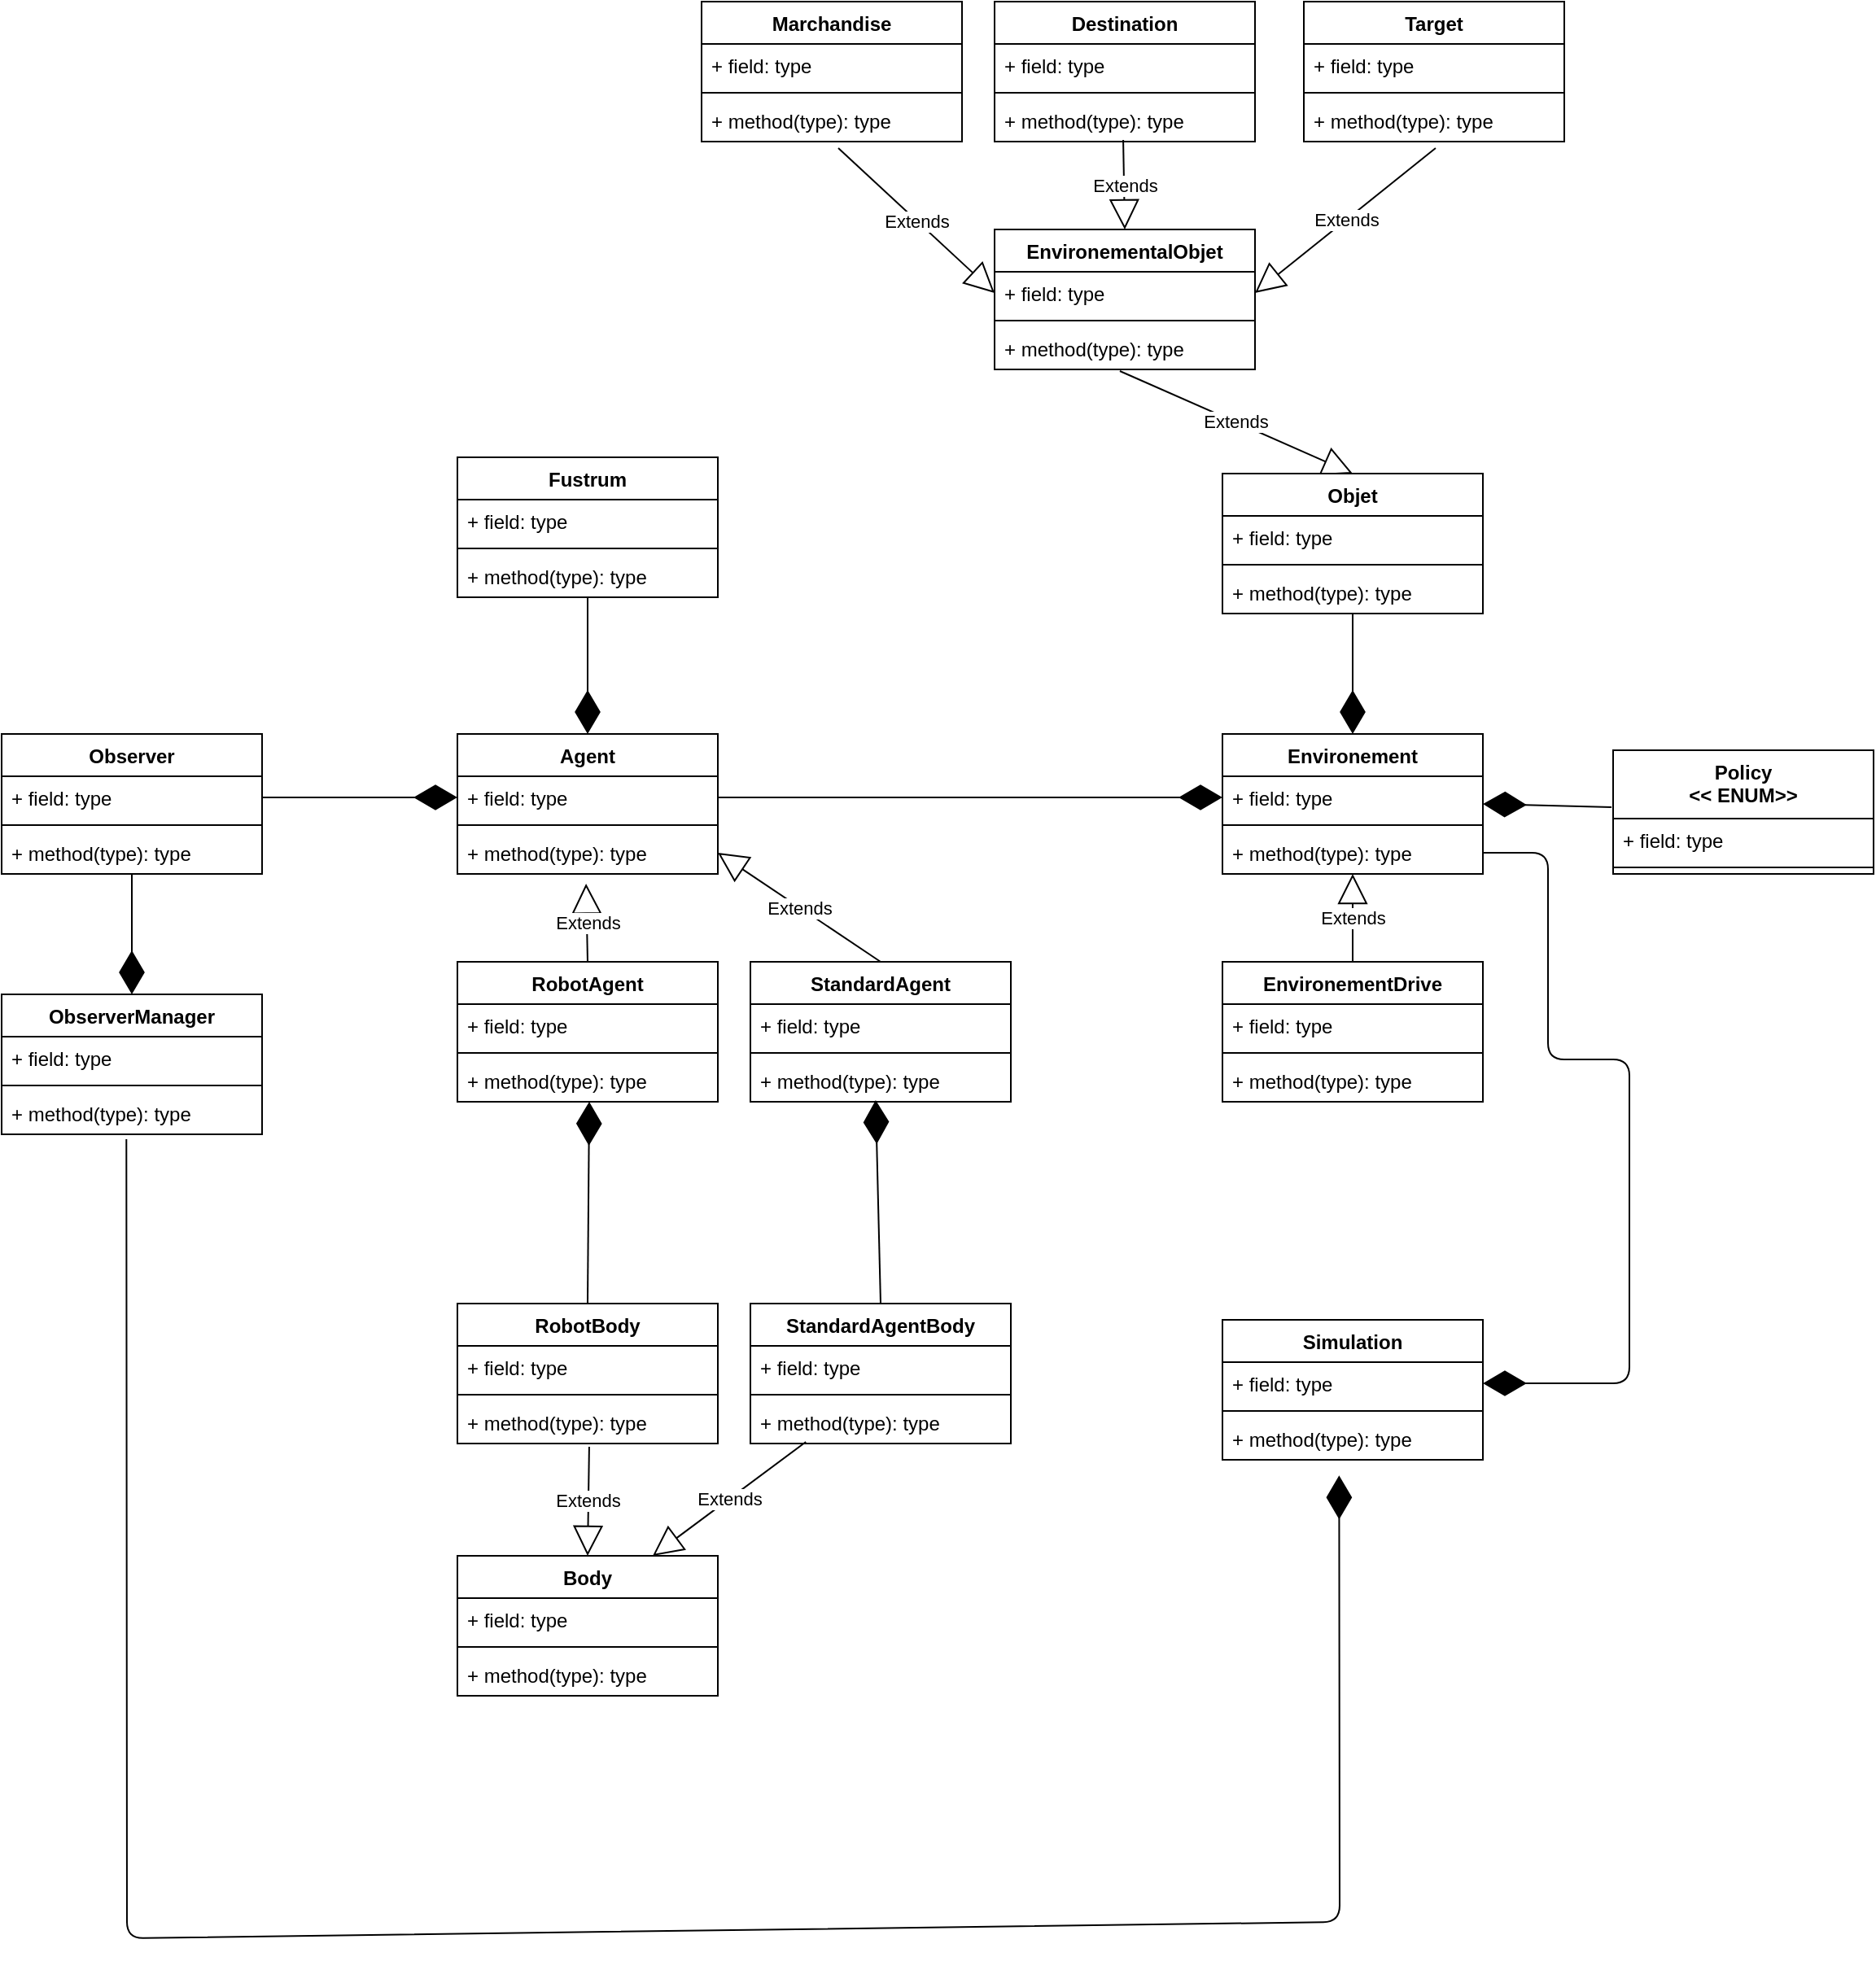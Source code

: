 <mxfile version="12.8.8" type="github">
  <diagram id="6jAX5DyEgKvOPrPaPpcJ" name="Page-1">
    <mxGraphModel dx="2011" dy="1941" grid="1" gridSize="10" guides="1" tooltips="1" connect="1" arrows="1" fold="1" page="1" pageScale="1" pageWidth="827" pageHeight="1169" math="0" shadow="0">
      <root>
        <mxCell id="0" />
        <mxCell id="1" parent="0" />
        <mxCell id="Cp6cYt6WszPJDfv9rMYJ-1" value="Agent" style="swimlane;fontStyle=1;align=center;verticalAlign=top;childLayout=stackLayout;horizontal=1;startSize=26;horizontalStack=0;resizeParent=1;resizeParentMax=0;resizeLast=0;collapsible=1;marginBottom=0;" parent="1" vertex="1">
          <mxGeometry x="40" y="90" width="160" height="86" as="geometry" />
        </mxCell>
        <mxCell id="Cp6cYt6WszPJDfv9rMYJ-2" value="+ field: type" style="text;strokeColor=none;fillColor=none;align=left;verticalAlign=top;spacingLeft=4;spacingRight=4;overflow=hidden;rotatable=0;points=[[0,0.5],[1,0.5]];portConstraint=eastwest;" parent="Cp6cYt6WszPJDfv9rMYJ-1" vertex="1">
          <mxGeometry y="26" width="160" height="26" as="geometry" />
        </mxCell>
        <mxCell id="Cp6cYt6WszPJDfv9rMYJ-3" value="" style="line;strokeWidth=1;fillColor=none;align=left;verticalAlign=middle;spacingTop=-1;spacingLeft=3;spacingRight=3;rotatable=0;labelPosition=right;points=[];portConstraint=eastwest;" parent="Cp6cYt6WszPJDfv9rMYJ-1" vertex="1">
          <mxGeometry y="52" width="160" height="8" as="geometry" />
        </mxCell>
        <mxCell id="Cp6cYt6WszPJDfv9rMYJ-4" value="+ method(type): type" style="text;strokeColor=none;fillColor=none;align=left;verticalAlign=top;spacingLeft=4;spacingRight=4;overflow=hidden;rotatable=0;points=[[0,0.5],[1,0.5]];portConstraint=eastwest;" parent="Cp6cYt6WszPJDfv9rMYJ-1" vertex="1">
          <mxGeometry y="60" width="160" height="26" as="geometry" />
        </mxCell>
        <mxCell id="Cp6cYt6WszPJDfv9rMYJ-5" value="RobotAgent" style="swimlane;fontStyle=1;align=center;verticalAlign=top;childLayout=stackLayout;horizontal=1;startSize=26;horizontalStack=0;resizeParent=1;resizeParentMax=0;resizeLast=0;collapsible=1;marginBottom=0;" parent="1" vertex="1">
          <mxGeometry x="40" y="230" width="160" height="86" as="geometry" />
        </mxCell>
        <mxCell id="Cp6cYt6WszPJDfv9rMYJ-6" value="+ field: type" style="text;strokeColor=none;fillColor=none;align=left;verticalAlign=top;spacingLeft=4;spacingRight=4;overflow=hidden;rotatable=0;points=[[0,0.5],[1,0.5]];portConstraint=eastwest;" parent="Cp6cYt6WszPJDfv9rMYJ-5" vertex="1">
          <mxGeometry y="26" width="160" height="26" as="geometry" />
        </mxCell>
        <mxCell id="Cp6cYt6WszPJDfv9rMYJ-7" value="" style="line;strokeWidth=1;fillColor=none;align=left;verticalAlign=middle;spacingTop=-1;spacingLeft=3;spacingRight=3;rotatable=0;labelPosition=right;points=[];portConstraint=eastwest;" parent="Cp6cYt6WszPJDfv9rMYJ-5" vertex="1">
          <mxGeometry y="52" width="160" height="8" as="geometry" />
        </mxCell>
        <mxCell id="Cp6cYt6WszPJDfv9rMYJ-8" value="+ method(type): type" style="text;strokeColor=none;fillColor=none;align=left;verticalAlign=top;spacingLeft=4;spacingRight=4;overflow=hidden;rotatable=0;points=[[0,0.5],[1,0.5]];portConstraint=eastwest;" parent="Cp6cYt6WszPJDfv9rMYJ-5" vertex="1">
          <mxGeometry y="60" width="160" height="26" as="geometry" />
        </mxCell>
        <mxCell id="Cp6cYt6WszPJDfv9rMYJ-9" value="StandardAgent" style="swimlane;fontStyle=1;align=center;verticalAlign=top;childLayout=stackLayout;horizontal=1;startSize=26;horizontalStack=0;resizeParent=1;resizeParentMax=0;resizeLast=0;collapsible=1;marginBottom=0;" parent="1" vertex="1">
          <mxGeometry x="220" y="230" width="160" height="86" as="geometry" />
        </mxCell>
        <mxCell id="Cp6cYt6WszPJDfv9rMYJ-10" value="+ field: type" style="text;strokeColor=none;fillColor=none;align=left;verticalAlign=top;spacingLeft=4;spacingRight=4;overflow=hidden;rotatable=0;points=[[0,0.5],[1,0.5]];portConstraint=eastwest;" parent="Cp6cYt6WszPJDfv9rMYJ-9" vertex="1">
          <mxGeometry y="26" width="160" height="26" as="geometry" />
        </mxCell>
        <mxCell id="Cp6cYt6WszPJDfv9rMYJ-11" value="" style="line;strokeWidth=1;fillColor=none;align=left;verticalAlign=middle;spacingTop=-1;spacingLeft=3;spacingRight=3;rotatable=0;labelPosition=right;points=[];portConstraint=eastwest;" parent="Cp6cYt6WszPJDfv9rMYJ-9" vertex="1">
          <mxGeometry y="52" width="160" height="8" as="geometry" />
        </mxCell>
        <mxCell id="Cp6cYt6WszPJDfv9rMYJ-12" value="+ method(type): type" style="text;strokeColor=none;fillColor=none;align=left;verticalAlign=top;spacingLeft=4;spacingRight=4;overflow=hidden;rotatable=0;points=[[0,0.5],[1,0.5]];portConstraint=eastwest;" parent="Cp6cYt6WszPJDfv9rMYJ-9" vertex="1">
          <mxGeometry y="60" width="160" height="26" as="geometry" />
        </mxCell>
        <mxCell id="Cp6cYt6WszPJDfv9rMYJ-13" value="Extends" style="endArrow=block;endSize=16;endFill=0;html=1;exitX=0.5;exitY=0;exitDx=0;exitDy=0;entryX=0.494;entryY=1.231;entryDx=0;entryDy=0;entryPerimeter=0;" parent="1" source="Cp6cYt6WszPJDfv9rMYJ-5" target="Cp6cYt6WszPJDfv9rMYJ-4" edge="1">
          <mxGeometry width="160" relative="1" as="geometry">
            <mxPoint x="330" y="390" as="sourcePoint" />
            <mxPoint x="490" y="390" as="targetPoint" />
          </mxGeometry>
        </mxCell>
        <mxCell id="Cp6cYt6WszPJDfv9rMYJ-14" value="Extends" style="endArrow=block;endSize=16;endFill=0;html=1;exitX=0.5;exitY=0;exitDx=0;exitDy=0;entryX=1;entryY=0.5;entryDx=0;entryDy=0;" parent="1" source="Cp6cYt6WszPJDfv9rMYJ-9" target="Cp6cYt6WszPJDfv9rMYJ-4" edge="1">
          <mxGeometry width="160" relative="1" as="geometry">
            <mxPoint x="130" y="240" as="sourcePoint" />
            <mxPoint x="129.04" y="192.006" as="targetPoint" />
          </mxGeometry>
        </mxCell>
        <mxCell id="Cp6cYt6WszPJDfv9rMYJ-19" value="Body" style="swimlane;fontStyle=1;align=center;verticalAlign=top;childLayout=stackLayout;horizontal=1;startSize=26;horizontalStack=0;resizeParent=1;resizeParentMax=0;resizeLast=0;collapsible=1;marginBottom=0;" parent="1" vertex="1">
          <mxGeometry x="40" y="595" width="160" height="86" as="geometry" />
        </mxCell>
        <mxCell id="Cp6cYt6WszPJDfv9rMYJ-20" value="+ field: type" style="text;strokeColor=none;fillColor=none;align=left;verticalAlign=top;spacingLeft=4;spacingRight=4;overflow=hidden;rotatable=0;points=[[0,0.5],[1,0.5]];portConstraint=eastwest;" parent="Cp6cYt6WszPJDfv9rMYJ-19" vertex="1">
          <mxGeometry y="26" width="160" height="26" as="geometry" />
        </mxCell>
        <mxCell id="Cp6cYt6WszPJDfv9rMYJ-21" value="" style="line;strokeWidth=1;fillColor=none;align=left;verticalAlign=middle;spacingTop=-1;spacingLeft=3;spacingRight=3;rotatable=0;labelPosition=right;points=[];portConstraint=eastwest;" parent="Cp6cYt6WszPJDfv9rMYJ-19" vertex="1">
          <mxGeometry y="52" width="160" height="8" as="geometry" />
        </mxCell>
        <mxCell id="Cp6cYt6WszPJDfv9rMYJ-22" value="+ method(type): type" style="text;strokeColor=none;fillColor=none;align=left;verticalAlign=top;spacingLeft=4;spacingRight=4;overflow=hidden;rotatable=0;points=[[0,0.5],[1,0.5]];portConstraint=eastwest;" parent="Cp6cYt6WszPJDfv9rMYJ-19" vertex="1">
          <mxGeometry y="60" width="160" height="26" as="geometry" />
        </mxCell>
        <mxCell id="Cp6cYt6WszPJDfv9rMYJ-15" value="StandardAgentBody" style="swimlane;fontStyle=1;align=center;verticalAlign=top;childLayout=stackLayout;horizontal=1;startSize=26;horizontalStack=0;resizeParent=1;resizeParentMax=0;resizeLast=0;collapsible=1;marginBottom=0;" parent="1" vertex="1">
          <mxGeometry x="220" y="440" width="160" height="86" as="geometry" />
        </mxCell>
        <mxCell id="Cp6cYt6WszPJDfv9rMYJ-16" value="+ field: type" style="text;strokeColor=none;fillColor=none;align=left;verticalAlign=top;spacingLeft=4;spacingRight=4;overflow=hidden;rotatable=0;points=[[0,0.5],[1,0.5]];portConstraint=eastwest;" parent="Cp6cYt6WszPJDfv9rMYJ-15" vertex="1">
          <mxGeometry y="26" width="160" height="26" as="geometry" />
        </mxCell>
        <mxCell id="Cp6cYt6WszPJDfv9rMYJ-17" value="" style="line;strokeWidth=1;fillColor=none;align=left;verticalAlign=middle;spacingTop=-1;spacingLeft=3;spacingRight=3;rotatable=0;labelPosition=right;points=[];portConstraint=eastwest;" parent="Cp6cYt6WszPJDfv9rMYJ-15" vertex="1">
          <mxGeometry y="52" width="160" height="8" as="geometry" />
        </mxCell>
        <mxCell id="Cp6cYt6WszPJDfv9rMYJ-18" value="+ method(type): type" style="text;strokeColor=none;fillColor=none;align=left;verticalAlign=top;spacingLeft=4;spacingRight=4;overflow=hidden;rotatable=0;points=[[0,0.5],[1,0.5]];portConstraint=eastwest;" parent="Cp6cYt6WszPJDfv9rMYJ-15" vertex="1">
          <mxGeometry y="60" width="160" height="26" as="geometry" />
        </mxCell>
        <mxCell id="Cp6cYt6WszPJDfv9rMYJ-23" value="RobotBody" style="swimlane;fontStyle=1;align=center;verticalAlign=top;childLayout=stackLayout;horizontal=1;startSize=26;horizontalStack=0;resizeParent=1;resizeParentMax=0;resizeLast=0;collapsible=1;marginBottom=0;" parent="1" vertex="1">
          <mxGeometry x="40" y="440" width="160" height="86" as="geometry" />
        </mxCell>
        <mxCell id="Cp6cYt6WszPJDfv9rMYJ-24" value="+ field: type" style="text;strokeColor=none;fillColor=none;align=left;verticalAlign=top;spacingLeft=4;spacingRight=4;overflow=hidden;rotatable=0;points=[[0,0.5],[1,0.5]];portConstraint=eastwest;" parent="Cp6cYt6WszPJDfv9rMYJ-23" vertex="1">
          <mxGeometry y="26" width="160" height="26" as="geometry" />
        </mxCell>
        <mxCell id="Cp6cYt6WszPJDfv9rMYJ-25" value="" style="line;strokeWidth=1;fillColor=none;align=left;verticalAlign=middle;spacingTop=-1;spacingLeft=3;spacingRight=3;rotatable=0;labelPosition=right;points=[];portConstraint=eastwest;" parent="Cp6cYt6WszPJDfv9rMYJ-23" vertex="1">
          <mxGeometry y="52" width="160" height="8" as="geometry" />
        </mxCell>
        <mxCell id="Cp6cYt6WszPJDfv9rMYJ-26" value="+ method(type): type" style="text;strokeColor=none;fillColor=none;align=left;verticalAlign=top;spacingLeft=4;spacingRight=4;overflow=hidden;rotatable=0;points=[[0,0.5],[1,0.5]];portConstraint=eastwest;" parent="Cp6cYt6WszPJDfv9rMYJ-23" vertex="1">
          <mxGeometry y="60" width="160" height="26" as="geometry" />
        </mxCell>
        <mxCell id="Cp6cYt6WszPJDfv9rMYJ-27" value="" style="endArrow=diamondThin;endFill=1;endSize=24;html=1;exitX=0.5;exitY=0;exitDx=0;exitDy=0;" parent="1" source="Cp6cYt6WszPJDfv9rMYJ-23" edge="1">
          <mxGeometry width="160" relative="1" as="geometry">
            <mxPoint x="330" y="390" as="sourcePoint" />
            <mxPoint x="121" y="316" as="targetPoint" />
          </mxGeometry>
        </mxCell>
        <mxCell id="Cp6cYt6WszPJDfv9rMYJ-28" value="" style="endArrow=diamondThin;endFill=1;endSize=24;html=1;entryX=0.481;entryY=0.962;entryDx=0;entryDy=0;entryPerimeter=0;exitX=0.5;exitY=0;exitDx=0;exitDy=0;" parent="1" source="Cp6cYt6WszPJDfv9rMYJ-15" target="Cp6cYt6WszPJDfv9rMYJ-12" edge="1">
          <mxGeometry width="160" relative="1" as="geometry">
            <mxPoint x="480" y="420" as="sourcePoint" />
            <mxPoint x="300.5" y="326" as="targetPoint" />
          </mxGeometry>
        </mxCell>
        <mxCell id="Cp6cYt6WszPJDfv9rMYJ-29" value="Extends" style="endArrow=block;endSize=16;endFill=0;html=1;exitX=0.213;exitY=0.962;exitDx=0;exitDy=0;entryX=0.75;entryY=0;entryDx=0;entryDy=0;exitPerimeter=0;" parent="1" source="Cp6cYt6WszPJDfv9rMYJ-18" target="Cp6cYt6WszPJDfv9rMYJ-19" edge="1">
          <mxGeometry width="160" relative="1" as="geometry">
            <mxPoint x="310" y="240" as="sourcePoint" />
            <mxPoint x="210" y="173" as="targetPoint" />
          </mxGeometry>
        </mxCell>
        <mxCell id="Cp6cYt6WszPJDfv9rMYJ-30" value="Extends" style="endArrow=block;endSize=16;endFill=0;html=1;exitX=0.506;exitY=1.077;exitDx=0;exitDy=0;entryX=0.5;entryY=0;entryDx=0;entryDy=0;exitPerimeter=0;" parent="1" source="Cp6cYt6WszPJDfv9rMYJ-26" target="Cp6cYt6WszPJDfv9rMYJ-19" edge="1">
          <mxGeometry width="160" relative="1" as="geometry">
            <mxPoint x="264.08" y="535.012" as="sourcePoint" />
            <mxPoint x="170" y="605" as="targetPoint" />
          </mxGeometry>
        </mxCell>
        <mxCell id="Cp6cYt6WszPJDfv9rMYJ-31" value="Environement" style="swimlane;fontStyle=1;align=center;verticalAlign=top;childLayout=stackLayout;horizontal=1;startSize=26;horizontalStack=0;resizeParent=1;resizeParentMax=0;resizeLast=0;collapsible=1;marginBottom=0;" parent="1" vertex="1">
          <mxGeometry x="510" y="90" width="160" height="86" as="geometry" />
        </mxCell>
        <mxCell id="Cp6cYt6WszPJDfv9rMYJ-32" value="+ field: type" style="text;strokeColor=none;fillColor=none;align=left;verticalAlign=top;spacingLeft=4;spacingRight=4;overflow=hidden;rotatable=0;points=[[0,0.5],[1,0.5]];portConstraint=eastwest;" parent="Cp6cYt6WszPJDfv9rMYJ-31" vertex="1">
          <mxGeometry y="26" width="160" height="26" as="geometry" />
        </mxCell>
        <mxCell id="Cp6cYt6WszPJDfv9rMYJ-33" value="" style="line;strokeWidth=1;fillColor=none;align=left;verticalAlign=middle;spacingTop=-1;spacingLeft=3;spacingRight=3;rotatable=0;labelPosition=right;points=[];portConstraint=eastwest;" parent="Cp6cYt6WszPJDfv9rMYJ-31" vertex="1">
          <mxGeometry y="52" width="160" height="8" as="geometry" />
        </mxCell>
        <mxCell id="Cp6cYt6WszPJDfv9rMYJ-34" value="+ method(type): type" style="text;strokeColor=none;fillColor=none;align=left;verticalAlign=top;spacingLeft=4;spacingRight=4;overflow=hidden;rotatable=0;points=[[0,0.5],[1,0.5]];portConstraint=eastwest;" parent="Cp6cYt6WszPJDfv9rMYJ-31" vertex="1">
          <mxGeometry y="60" width="160" height="26" as="geometry" />
        </mxCell>
        <mxCell id="Cp6cYt6WszPJDfv9rMYJ-35" value="" style="endArrow=diamondThin;endFill=1;endSize=24;html=1;entryX=0;entryY=0.5;entryDx=0;entryDy=0;exitX=1;exitY=0.5;exitDx=0;exitDy=0;" parent="1" source="Cp6cYt6WszPJDfv9rMYJ-2" target="Cp6cYt6WszPJDfv9rMYJ-32" edge="1">
          <mxGeometry width="160" relative="1" as="geometry">
            <mxPoint x="310" y="450" as="sourcePoint" />
            <mxPoint x="306.96" y="325.012" as="targetPoint" />
          </mxGeometry>
        </mxCell>
        <mxCell id="Cp6cYt6WszPJDfv9rMYJ-40" value="Extends" style="endArrow=block;endSize=16;endFill=0;html=1;exitX=0.5;exitY=0;exitDx=0;exitDy=0;" parent="1" source="Cp6cYt6WszPJDfv9rMYJ-36" target="Cp6cYt6WszPJDfv9rMYJ-34" edge="1">
          <mxGeometry width="160" relative="1" as="geometry">
            <mxPoint x="540.96" y="377.99" as="sourcePoint" />
            <mxPoint x="540" y="329.996" as="targetPoint" />
          </mxGeometry>
        </mxCell>
        <mxCell id="Cp6cYt6WszPJDfv9rMYJ-36" value="EnvironementDrive" style="swimlane;fontStyle=1;align=center;verticalAlign=top;childLayout=stackLayout;horizontal=1;startSize=26;horizontalStack=0;resizeParent=1;resizeParentMax=0;resizeLast=0;collapsible=1;marginBottom=0;" parent="1" vertex="1">
          <mxGeometry x="510" y="230" width="160" height="86" as="geometry" />
        </mxCell>
        <mxCell id="Cp6cYt6WszPJDfv9rMYJ-37" value="+ field: type" style="text;strokeColor=none;fillColor=none;align=left;verticalAlign=top;spacingLeft=4;spacingRight=4;overflow=hidden;rotatable=0;points=[[0,0.5],[1,0.5]];portConstraint=eastwest;" parent="Cp6cYt6WszPJDfv9rMYJ-36" vertex="1">
          <mxGeometry y="26" width="160" height="26" as="geometry" />
        </mxCell>
        <mxCell id="Cp6cYt6WszPJDfv9rMYJ-38" value="" style="line;strokeWidth=1;fillColor=none;align=left;verticalAlign=middle;spacingTop=-1;spacingLeft=3;spacingRight=3;rotatable=0;labelPosition=right;points=[];portConstraint=eastwest;" parent="Cp6cYt6WszPJDfv9rMYJ-36" vertex="1">
          <mxGeometry y="52" width="160" height="8" as="geometry" />
        </mxCell>
        <mxCell id="Cp6cYt6WszPJDfv9rMYJ-39" value="+ method(type): type" style="text;strokeColor=none;fillColor=none;align=left;verticalAlign=top;spacingLeft=4;spacingRight=4;overflow=hidden;rotatable=0;points=[[0,0.5],[1,0.5]];portConstraint=eastwest;" parent="Cp6cYt6WszPJDfv9rMYJ-36" vertex="1">
          <mxGeometry y="60" width="160" height="26" as="geometry" />
        </mxCell>
        <mxCell id="Cp6cYt6WszPJDfv9rMYJ-41" value="Fustrum" style="swimlane;fontStyle=1;align=center;verticalAlign=top;childLayout=stackLayout;horizontal=1;startSize=26;horizontalStack=0;resizeParent=1;resizeParentMax=0;resizeLast=0;collapsible=1;marginBottom=0;" parent="1" vertex="1">
          <mxGeometry x="40" y="-80" width="160" height="86" as="geometry" />
        </mxCell>
        <mxCell id="Cp6cYt6WszPJDfv9rMYJ-42" value="+ field: type" style="text;strokeColor=none;fillColor=none;align=left;verticalAlign=top;spacingLeft=4;spacingRight=4;overflow=hidden;rotatable=0;points=[[0,0.5],[1,0.5]];portConstraint=eastwest;" parent="Cp6cYt6WszPJDfv9rMYJ-41" vertex="1">
          <mxGeometry y="26" width="160" height="26" as="geometry" />
        </mxCell>
        <mxCell id="Cp6cYt6WszPJDfv9rMYJ-43" value="" style="line;strokeWidth=1;fillColor=none;align=left;verticalAlign=middle;spacingTop=-1;spacingLeft=3;spacingRight=3;rotatable=0;labelPosition=right;points=[];portConstraint=eastwest;" parent="Cp6cYt6WszPJDfv9rMYJ-41" vertex="1">
          <mxGeometry y="52" width="160" height="8" as="geometry" />
        </mxCell>
        <mxCell id="Cp6cYt6WszPJDfv9rMYJ-44" value="+ method(type): type" style="text;strokeColor=none;fillColor=none;align=left;verticalAlign=top;spacingLeft=4;spacingRight=4;overflow=hidden;rotatable=0;points=[[0,0.5],[1,0.5]];portConstraint=eastwest;" parent="Cp6cYt6WszPJDfv9rMYJ-41" vertex="1">
          <mxGeometry y="60" width="160" height="26" as="geometry" />
        </mxCell>
        <mxCell id="Cp6cYt6WszPJDfv9rMYJ-45" value="" style="endArrow=diamondThin;endFill=1;endSize=24;html=1;entryX=0.5;entryY=0;entryDx=0;entryDy=0;" parent="1" source="Cp6cYt6WszPJDfv9rMYJ-44" target="Cp6cYt6WszPJDfv9rMYJ-1" edge="1">
          <mxGeometry width="160" relative="1" as="geometry">
            <mxPoint x="130" y="450" as="sourcePoint" />
            <mxPoint x="131" y="326" as="targetPoint" />
          </mxGeometry>
        </mxCell>
        <mxCell id="Cp6cYt6WszPJDfv9rMYJ-50" value="EnvironementalObjet" style="swimlane;fontStyle=1;align=center;verticalAlign=top;childLayout=stackLayout;horizontal=1;startSize=26;horizontalStack=0;resizeParent=1;resizeParentMax=0;resizeLast=0;collapsible=1;marginBottom=0;" parent="1" vertex="1">
          <mxGeometry x="370" y="-220" width="160" height="86" as="geometry" />
        </mxCell>
        <mxCell id="Cp6cYt6WszPJDfv9rMYJ-51" value="+ field: type" style="text;strokeColor=none;fillColor=none;align=left;verticalAlign=top;spacingLeft=4;spacingRight=4;overflow=hidden;rotatable=0;points=[[0,0.5],[1,0.5]];portConstraint=eastwest;" parent="Cp6cYt6WszPJDfv9rMYJ-50" vertex="1">
          <mxGeometry y="26" width="160" height="26" as="geometry" />
        </mxCell>
        <mxCell id="Cp6cYt6WszPJDfv9rMYJ-52" value="" style="line;strokeWidth=1;fillColor=none;align=left;verticalAlign=middle;spacingTop=-1;spacingLeft=3;spacingRight=3;rotatable=0;labelPosition=right;points=[];portConstraint=eastwest;" parent="Cp6cYt6WszPJDfv9rMYJ-50" vertex="1">
          <mxGeometry y="52" width="160" height="8" as="geometry" />
        </mxCell>
        <mxCell id="Cp6cYt6WszPJDfv9rMYJ-53" value="+ method(type): type" style="text;strokeColor=none;fillColor=none;align=left;verticalAlign=top;spacingLeft=4;spacingRight=4;overflow=hidden;rotatable=0;points=[[0,0.5],[1,0.5]];portConstraint=eastwest;" parent="Cp6cYt6WszPJDfv9rMYJ-50" vertex="1">
          <mxGeometry y="60" width="160" height="26" as="geometry" />
        </mxCell>
        <mxCell id="Cp6cYt6WszPJDfv9rMYJ-58" value="Destination" style="swimlane;fontStyle=1;align=center;verticalAlign=top;childLayout=stackLayout;horizontal=1;startSize=26;horizontalStack=0;resizeParent=1;resizeParentMax=0;resizeLast=0;collapsible=1;marginBottom=0;" parent="1" vertex="1">
          <mxGeometry x="370" y="-360" width="160" height="86" as="geometry" />
        </mxCell>
        <mxCell id="Cp6cYt6WszPJDfv9rMYJ-59" value="+ field: type" style="text;strokeColor=none;fillColor=none;align=left;verticalAlign=top;spacingLeft=4;spacingRight=4;overflow=hidden;rotatable=0;points=[[0,0.5],[1,0.5]];portConstraint=eastwest;" parent="Cp6cYt6WszPJDfv9rMYJ-58" vertex="1">
          <mxGeometry y="26" width="160" height="26" as="geometry" />
        </mxCell>
        <mxCell id="Cp6cYt6WszPJDfv9rMYJ-60" value="" style="line;strokeWidth=1;fillColor=none;align=left;verticalAlign=middle;spacingTop=-1;spacingLeft=3;spacingRight=3;rotatable=0;labelPosition=right;points=[];portConstraint=eastwest;" parent="Cp6cYt6WszPJDfv9rMYJ-58" vertex="1">
          <mxGeometry y="52" width="160" height="8" as="geometry" />
        </mxCell>
        <mxCell id="Cp6cYt6WszPJDfv9rMYJ-61" value="+ method(type): type" style="text;strokeColor=none;fillColor=none;align=left;verticalAlign=top;spacingLeft=4;spacingRight=4;overflow=hidden;rotatable=0;points=[[0,0.5],[1,0.5]];portConstraint=eastwest;" parent="Cp6cYt6WszPJDfv9rMYJ-58" vertex="1">
          <mxGeometry y="60" width="160" height="26" as="geometry" />
        </mxCell>
        <mxCell id="Cp6cYt6WszPJDfv9rMYJ-62" value="Target" style="swimlane;fontStyle=1;align=center;verticalAlign=top;childLayout=stackLayout;horizontal=1;startSize=26;horizontalStack=0;resizeParent=1;resizeParentMax=0;resizeLast=0;collapsible=1;marginBottom=0;" parent="1" vertex="1">
          <mxGeometry x="560" y="-360" width="160" height="86" as="geometry" />
        </mxCell>
        <mxCell id="Cp6cYt6WszPJDfv9rMYJ-63" value="+ field: type" style="text;strokeColor=none;fillColor=none;align=left;verticalAlign=top;spacingLeft=4;spacingRight=4;overflow=hidden;rotatable=0;points=[[0,0.5],[1,0.5]];portConstraint=eastwest;" parent="Cp6cYt6WszPJDfv9rMYJ-62" vertex="1">
          <mxGeometry y="26" width="160" height="26" as="geometry" />
        </mxCell>
        <mxCell id="Cp6cYt6WszPJDfv9rMYJ-64" value="" style="line;strokeWidth=1;fillColor=none;align=left;verticalAlign=middle;spacingTop=-1;spacingLeft=3;spacingRight=3;rotatable=0;labelPosition=right;points=[];portConstraint=eastwest;" parent="Cp6cYt6WszPJDfv9rMYJ-62" vertex="1">
          <mxGeometry y="52" width="160" height="8" as="geometry" />
        </mxCell>
        <mxCell id="Cp6cYt6WszPJDfv9rMYJ-65" value="+ method(type): type" style="text;strokeColor=none;fillColor=none;align=left;verticalAlign=top;spacingLeft=4;spacingRight=4;overflow=hidden;rotatable=0;points=[[0,0.5],[1,0.5]];portConstraint=eastwest;" parent="Cp6cYt6WszPJDfv9rMYJ-62" vertex="1">
          <mxGeometry y="60" width="160" height="26" as="geometry" />
        </mxCell>
        <mxCell id="Cp6cYt6WszPJDfv9rMYJ-66" value="Marchandise" style="swimlane;fontStyle=1;align=center;verticalAlign=top;childLayout=stackLayout;horizontal=1;startSize=26;horizontalStack=0;resizeParent=1;resizeParentMax=0;resizeLast=0;collapsible=1;marginBottom=0;" parent="1" vertex="1">
          <mxGeometry x="190" y="-360" width="160" height="86" as="geometry" />
        </mxCell>
        <mxCell id="Cp6cYt6WszPJDfv9rMYJ-67" value="+ field: type" style="text;strokeColor=none;fillColor=none;align=left;verticalAlign=top;spacingLeft=4;spacingRight=4;overflow=hidden;rotatable=0;points=[[0,0.5],[1,0.5]];portConstraint=eastwest;" parent="Cp6cYt6WszPJDfv9rMYJ-66" vertex="1">
          <mxGeometry y="26" width="160" height="26" as="geometry" />
        </mxCell>
        <mxCell id="Cp6cYt6WszPJDfv9rMYJ-68" value="" style="line;strokeWidth=1;fillColor=none;align=left;verticalAlign=middle;spacingTop=-1;spacingLeft=3;spacingRight=3;rotatable=0;labelPosition=right;points=[];portConstraint=eastwest;" parent="Cp6cYt6WszPJDfv9rMYJ-66" vertex="1">
          <mxGeometry y="52" width="160" height="8" as="geometry" />
        </mxCell>
        <mxCell id="Cp6cYt6WszPJDfv9rMYJ-69" value="+ method(type): type" style="text;strokeColor=none;fillColor=none;align=left;verticalAlign=top;spacingLeft=4;spacingRight=4;overflow=hidden;rotatable=0;points=[[0,0.5],[1,0.5]];portConstraint=eastwest;" parent="Cp6cYt6WszPJDfv9rMYJ-66" vertex="1">
          <mxGeometry y="60" width="160" height="26" as="geometry" />
        </mxCell>
        <mxCell id="Cp6cYt6WszPJDfv9rMYJ-70" value="Extends" style="endArrow=block;endSize=16;endFill=0;html=1;exitX=0.525;exitY=1.154;exitDx=0;exitDy=0;exitPerimeter=0;entryX=0;entryY=0.5;entryDx=0;entryDy=0;" parent="1" source="Cp6cYt6WszPJDfv9rMYJ-69" target="Cp6cYt6WszPJDfv9rMYJ-51" edge="1">
          <mxGeometry width="160" relative="1" as="geometry">
            <mxPoint x="330" y="-300" as="sourcePoint" />
            <mxPoint x="490" y="-300" as="targetPoint" />
          </mxGeometry>
        </mxCell>
        <mxCell id="Cp6cYt6WszPJDfv9rMYJ-71" value="Extends" style="endArrow=block;endSize=16;endFill=0;html=1;exitX=0.494;exitY=0.962;exitDx=0;exitDy=0;exitPerimeter=0;entryX=0.5;entryY=0;entryDx=0;entryDy=0;" parent="1" source="Cp6cYt6WszPJDfv9rMYJ-61" target="Cp6cYt6WszPJDfv9rMYJ-50" edge="1">
          <mxGeometry width="160" relative="1" as="geometry">
            <mxPoint x="284" y="-259.996" as="sourcePoint" />
            <mxPoint x="380" y="-171" as="targetPoint" />
          </mxGeometry>
        </mxCell>
        <mxCell id="Cp6cYt6WszPJDfv9rMYJ-72" value="Extends" style="endArrow=block;endSize=16;endFill=0;html=1;exitX=0.506;exitY=1.154;exitDx=0;exitDy=0;exitPerimeter=0;entryX=1;entryY=0.5;entryDx=0;entryDy=0;" parent="1" source="Cp6cYt6WszPJDfv9rMYJ-65" target="Cp6cYt6WszPJDfv9rMYJ-51" edge="1">
          <mxGeometry width="160" relative="1" as="geometry">
            <mxPoint x="459.04" y="-264.988" as="sourcePoint" />
            <mxPoint x="460" y="-210" as="targetPoint" />
          </mxGeometry>
        </mxCell>
        <mxCell id="Cp6cYt6WszPJDfv9rMYJ-73" value="Extends" style="endArrow=block;endSize=16;endFill=0;html=1;exitX=0.481;exitY=1.038;exitDx=0;exitDy=0;exitPerimeter=0;entryX=0.5;entryY=0;entryDx=0;entryDy=0;" parent="1" source="Cp6cYt6WszPJDfv9rMYJ-53" target="Cp6cYt6WszPJDfv9rMYJ-54" edge="1">
          <mxGeometry width="160" relative="1" as="geometry">
            <mxPoint x="469.04" y="-254.988" as="sourcePoint" />
            <mxPoint x="470" y="-200" as="targetPoint" />
          </mxGeometry>
        </mxCell>
        <mxCell id="Cp6cYt6WszPJDfv9rMYJ-54" value="Objet" style="swimlane;fontStyle=1;align=center;verticalAlign=top;childLayout=stackLayout;horizontal=1;startSize=26;horizontalStack=0;resizeParent=1;resizeParentMax=0;resizeLast=0;collapsible=1;marginBottom=0;" parent="1" vertex="1">
          <mxGeometry x="510" y="-70" width="160" height="86" as="geometry" />
        </mxCell>
        <mxCell id="Cp6cYt6WszPJDfv9rMYJ-55" value="+ field: type" style="text;strokeColor=none;fillColor=none;align=left;verticalAlign=top;spacingLeft=4;spacingRight=4;overflow=hidden;rotatable=0;points=[[0,0.5],[1,0.5]];portConstraint=eastwest;" parent="Cp6cYt6WszPJDfv9rMYJ-54" vertex="1">
          <mxGeometry y="26" width="160" height="26" as="geometry" />
        </mxCell>
        <mxCell id="Cp6cYt6WszPJDfv9rMYJ-56" value="" style="line;strokeWidth=1;fillColor=none;align=left;verticalAlign=middle;spacingTop=-1;spacingLeft=3;spacingRight=3;rotatable=0;labelPosition=right;points=[];portConstraint=eastwest;" parent="Cp6cYt6WszPJDfv9rMYJ-54" vertex="1">
          <mxGeometry y="52" width="160" height="8" as="geometry" />
        </mxCell>
        <mxCell id="Cp6cYt6WszPJDfv9rMYJ-57" value="+ method(type): type" style="text;strokeColor=none;fillColor=none;align=left;verticalAlign=top;spacingLeft=4;spacingRight=4;overflow=hidden;rotatable=0;points=[[0,0.5],[1,0.5]];portConstraint=eastwest;" parent="Cp6cYt6WszPJDfv9rMYJ-54" vertex="1">
          <mxGeometry y="60" width="160" height="26" as="geometry" />
        </mxCell>
        <mxCell id="Cp6cYt6WszPJDfv9rMYJ-74" value="" style="endArrow=diamondThin;endFill=1;endSize=24;html=1;entryX=0.5;entryY=0;entryDx=0;entryDy=0;" parent="1" target="Cp6cYt6WszPJDfv9rMYJ-31" edge="1">
          <mxGeometry width="160" relative="1" as="geometry">
            <mxPoint x="590" y="16" as="sourcePoint" />
            <mxPoint x="490" y="140" as="targetPoint" />
          </mxGeometry>
        </mxCell>
        <mxCell id="Cp6cYt6WszPJDfv9rMYJ-75" value="Observer" style="swimlane;fontStyle=1;align=center;verticalAlign=top;childLayout=stackLayout;horizontal=1;startSize=26;horizontalStack=0;resizeParent=1;resizeParentMax=0;resizeLast=0;collapsible=1;marginBottom=0;" parent="1" vertex="1">
          <mxGeometry x="-240" y="90" width="160" height="86" as="geometry" />
        </mxCell>
        <mxCell id="Cp6cYt6WszPJDfv9rMYJ-76" value="+ field: type" style="text;strokeColor=none;fillColor=none;align=left;verticalAlign=top;spacingLeft=4;spacingRight=4;overflow=hidden;rotatable=0;points=[[0,0.5],[1,0.5]];portConstraint=eastwest;" parent="Cp6cYt6WszPJDfv9rMYJ-75" vertex="1">
          <mxGeometry y="26" width="160" height="26" as="geometry" />
        </mxCell>
        <mxCell id="Cp6cYt6WszPJDfv9rMYJ-77" value="" style="line;strokeWidth=1;fillColor=none;align=left;verticalAlign=middle;spacingTop=-1;spacingLeft=3;spacingRight=3;rotatable=0;labelPosition=right;points=[];portConstraint=eastwest;" parent="Cp6cYt6WszPJDfv9rMYJ-75" vertex="1">
          <mxGeometry y="52" width="160" height="8" as="geometry" />
        </mxCell>
        <mxCell id="Cp6cYt6WszPJDfv9rMYJ-78" value="+ method(type): type" style="text;strokeColor=none;fillColor=none;align=left;verticalAlign=top;spacingLeft=4;spacingRight=4;overflow=hidden;rotatable=0;points=[[0,0.5],[1,0.5]];portConstraint=eastwest;" parent="Cp6cYt6WszPJDfv9rMYJ-75" vertex="1">
          <mxGeometry y="60" width="160" height="26" as="geometry" />
        </mxCell>
        <mxCell id="Cp6cYt6WszPJDfv9rMYJ-79" value="" style="endArrow=diamondThin;endFill=1;endSize=24;html=1;entryX=0;entryY=0.5;entryDx=0;entryDy=0;exitX=1;exitY=0.5;exitDx=0;exitDy=0;" parent="1" source="Cp6cYt6WszPJDfv9rMYJ-76" target="Cp6cYt6WszPJDfv9rMYJ-2" edge="1">
          <mxGeometry width="160" relative="1" as="geometry">
            <mxPoint x="-320" y="320" as="sourcePoint" />
            <mxPoint x="-160" y="320" as="targetPoint" />
          </mxGeometry>
        </mxCell>
        <mxCell id="Cp6cYt6WszPJDfv9rMYJ-80" value="ObserverManager" style="swimlane;fontStyle=1;align=center;verticalAlign=top;childLayout=stackLayout;horizontal=1;startSize=26;horizontalStack=0;resizeParent=1;resizeParentMax=0;resizeLast=0;collapsible=1;marginBottom=0;" parent="1" vertex="1">
          <mxGeometry x="-240" y="250" width="160" height="86" as="geometry" />
        </mxCell>
        <mxCell id="Cp6cYt6WszPJDfv9rMYJ-81" value="+ field: type" style="text;strokeColor=none;fillColor=none;align=left;verticalAlign=top;spacingLeft=4;spacingRight=4;overflow=hidden;rotatable=0;points=[[0,0.5],[1,0.5]];portConstraint=eastwest;" parent="Cp6cYt6WszPJDfv9rMYJ-80" vertex="1">
          <mxGeometry y="26" width="160" height="26" as="geometry" />
        </mxCell>
        <mxCell id="Cp6cYt6WszPJDfv9rMYJ-82" value="" style="line;strokeWidth=1;fillColor=none;align=left;verticalAlign=middle;spacingTop=-1;spacingLeft=3;spacingRight=3;rotatable=0;labelPosition=right;points=[];portConstraint=eastwest;" parent="Cp6cYt6WszPJDfv9rMYJ-80" vertex="1">
          <mxGeometry y="52" width="160" height="8" as="geometry" />
        </mxCell>
        <mxCell id="Cp6cYt6WszPJDfv9rMYJ-83" value="+ method(type): type" style="text;strokeColor=none;fillColor=none;align=left;verticalAlign=top;spacingLeft=4;spacingRight=4;overflow=hidden;rotatable=0;points=[[0,0.5],[1,0.5]];portConstraint=eastwest;" parent="Cp6cYt6WszPJDfv9rMYJ-80" vertex="1">
          <mxGeometry y="60" width="160" height="26" as="geometry" />
        </mxCell>
        <mxCell id="Cp6cYt6WszPJDfv9rMYJ-84" value="" style="endArrow=diamondThin;endFill=1;endSize=24;html=1;entryX=0.5;entryY=0;entryDx=0;entryDy=0;" parent="1" target="Cp6cYt6WszPJDfv9rMYJ-80" edge="1">
          <mxGeometry width="160" relative="1" as="geometry">
            <mxPoint x="-160" y="176" as="sourcePoint" />
            <mxPoint x="-120" y="390" as="targetPoint" />
          </mxGeometry>
        </mxCell>
        <mxCell id="Cp6cYt6WszPJDfv9rMYJ-90" value="Policy&#xa;&lt;&lt; ENUM&gt;&gt;&#xa;" style="swimlane;fontStyle=1;align=center;verticalAlign=top;childLayout=stackLayout;horizontal=1;startSize=42;horizontalStack=0;resizeParent=1;resizeParentMax=0;resizeLast=0;collapsible=1;marginBottom=0;" parent="1" vertex="1">
          <mxGeometry x="750" y="100" width="160" height="76" as="geometry" />
        </mxCell>
        <mxCell id="Cp6cYt6WszPJDfv9rMYJ-91" value="+ field: type" style="text;strokeColor=none;fillColor=none;align=left;verticalAlign=top;spacingLeft=4;spacingRight=4;overflow=hidden;rotatable=0;points=[[0,0.5],[1,0.5]];portConstraint=eastwest;" parent="Cp6cYt6WszPJDfv9rMYJ-90" vertex="1">
          <mxGeometry y="42" width="160" height="26" as="geometry" />
        </mxCell>
        <mxCell id="Cp6cYt6WszPJDfv9rMYJ-92" value="" style="line;strokeWidth=1;fillColor=none;align=left;verticalAlign=middle;spacingTop=-1;spacingLeft=3;spacingRight=3;rotatable=0;labelPosition=right;points=[];portConstraint=eastwest;" parent="Cp6cYt6WszPJDfv9rMYJ-90" vertex="1">
          <mxGeometry y="68" width="160" height="8" as="geometry" />
        </mxCell>
        <mxCell id="Cp6cYt6WszPJDfv9rMYJ-95" value="" style="endArrow=diamondThin;endFill=1;endSize=24;html=1;entryX=1;entryY=0.5;entryDx=0;entryDy=0;exitX=-0.006;exitY=-0.269;exitDx=0;exitDy=0;exitPerimeter=0;" parent="1" source="Cp6cYt6WszPJDfv9rMYJ-91" target="Cp6cYt6WszPJDfv9rMYJ-31" edge="1">
          <mxGeometry width="160" relative="1" as="geometry">
            <mxPoint x="210" y="139" as="sourcePoint" />
            <mxPoint x="520" y="139" as="targetPoint" />
          </mxGeometry>
        </mxCell>
        <mxCell id="Cp6cYt6WszPJDfv9rMYJ-96" value="Simulation" style="swimlane;fontStyle=1;align=center;verticalAlign=top;childLayout=stackLayout;horizontal=1;startSize=26;horizontalStack=0;resizeParent=1;resizeParentMax=0;resizeLast=0;collapsible=1;marginBottom=0;" parent="1" vertex="1">
          <mxGeometry x="510" y="450" width="160" height="86" as="geometry" />
        </mxCell>
        <mxCell id="Cp6cYt6WszPJDfv9rMYJ-97" value="+ field: type" style="text;strokeColor=none;fillColor=none;align=left;verticalAlign=top;spacingLeft=4;spacingRight=4;overflow=hidden;rotatable=0;points=[[0,0.5],[1,0.5]];portConstraint=eastwest;" parent="Cp6cYt6WszPJDfv9rMYJ-96" vertex="1">
          <mxGeometry y="26" width="160" height="26" as="geometry" />
        </mxCell>
        <mxCell id="Cp6cYt6WszPJDfv9rMYJ-98" value="" style="line;strokeWidth=1;fillColor=none;align=left;verticalAlign=middle;spacingTop=-1;spacingLeft=3;spacingRight=3;rotatable=0;labelPosition=right;points=[];portConstraint=eastwest;" parent="Cp6cYt6WszPJDfv9rMYJ-96" vertex="1">
          <mxGeometry y="52" width="160" height="8" as="geometry" />
        </mxCell>
        <mxCell id="Cp6cYt6WszPJDfv9rMYJ-99" value="+ method(type): type" style="text;strokeColor=none;fillColor=none;align=left;verticalAlign=top;spacingLeft=4;spacingRight=4;overflow=hidden;rotatable=0;points=[[0,0.5],[1,0.5]];portConstraint=eastwest;" parent="Cp6cYt6WszPJDfv9rMYJ-96" vertex="1">
          <mxGeometry y="60" width="160" height="26" as="geometry" />
        </mxCell>
        <mxCell id="Cp6cYt6WszPJDfv9rMYJ-100" value="" style="endArrow=diamondThin;endFill=1;endSize=24;html=1;entryX=1;entryY=0.5;entryDx=0;entryDy=0;exitX=1;exitY=0.5;exitDx=0;exitDy=0;" parent="1" source="Cp6cYt6WszPJDfv9rMYJ-34" target="Cp6cYt6WszPJDfv9rMYJ-97" edge="1">
          <mxGeometry width="160" relative="1" as="geometry">
            <mxPoint x="860" y="450" as="sourcePoint" />
            <mxPoint x="1020" y="450" as="targetPoint" />
            <Array as="points">
              <mxPoint x="710" y="163" />
              <mxPoint x="710" y="290" />
              <mxPoint x="760" y="290" />
              <mxPoint x="760" y="489" />
            </Array>
          </mxGeometry>
        </mxCell>
        <mxCell id="Cp6cYt6WszPJDfv9rMYJ-101" value="" style="endArrow=diamondThin;endFill=1;endSize=24;html=1;entryX=0.448;entryY=1.372;entryDx=0;entryDy=0;entryPerimeter=0;exitX=0.479;exitY=1.115;exitDx=0;exitDy=0;exitPerimeter=0;" parent="1" source="Cp6cYt6WszPJDfv9rMYJ-83" target="Cp6cYt6WszPJDfv9rMYJ-99" edge="1">
          <mxGeometry width="160" relative="1" as="geometry">
            <mxPoint x="-170" y="810" as="sourcePoint" />
            <mxPoint x="540" y="770" as="targetPoint" />
            <Array as="points">
              <mxPoint x="-163" y="830" />
              <mxPoint x="582" y="820" />
            </Array>
          </mxGeometry>
        </mxCell>
      </root>
    </mxGraphModel>
  </diagram>
</mxfile>
